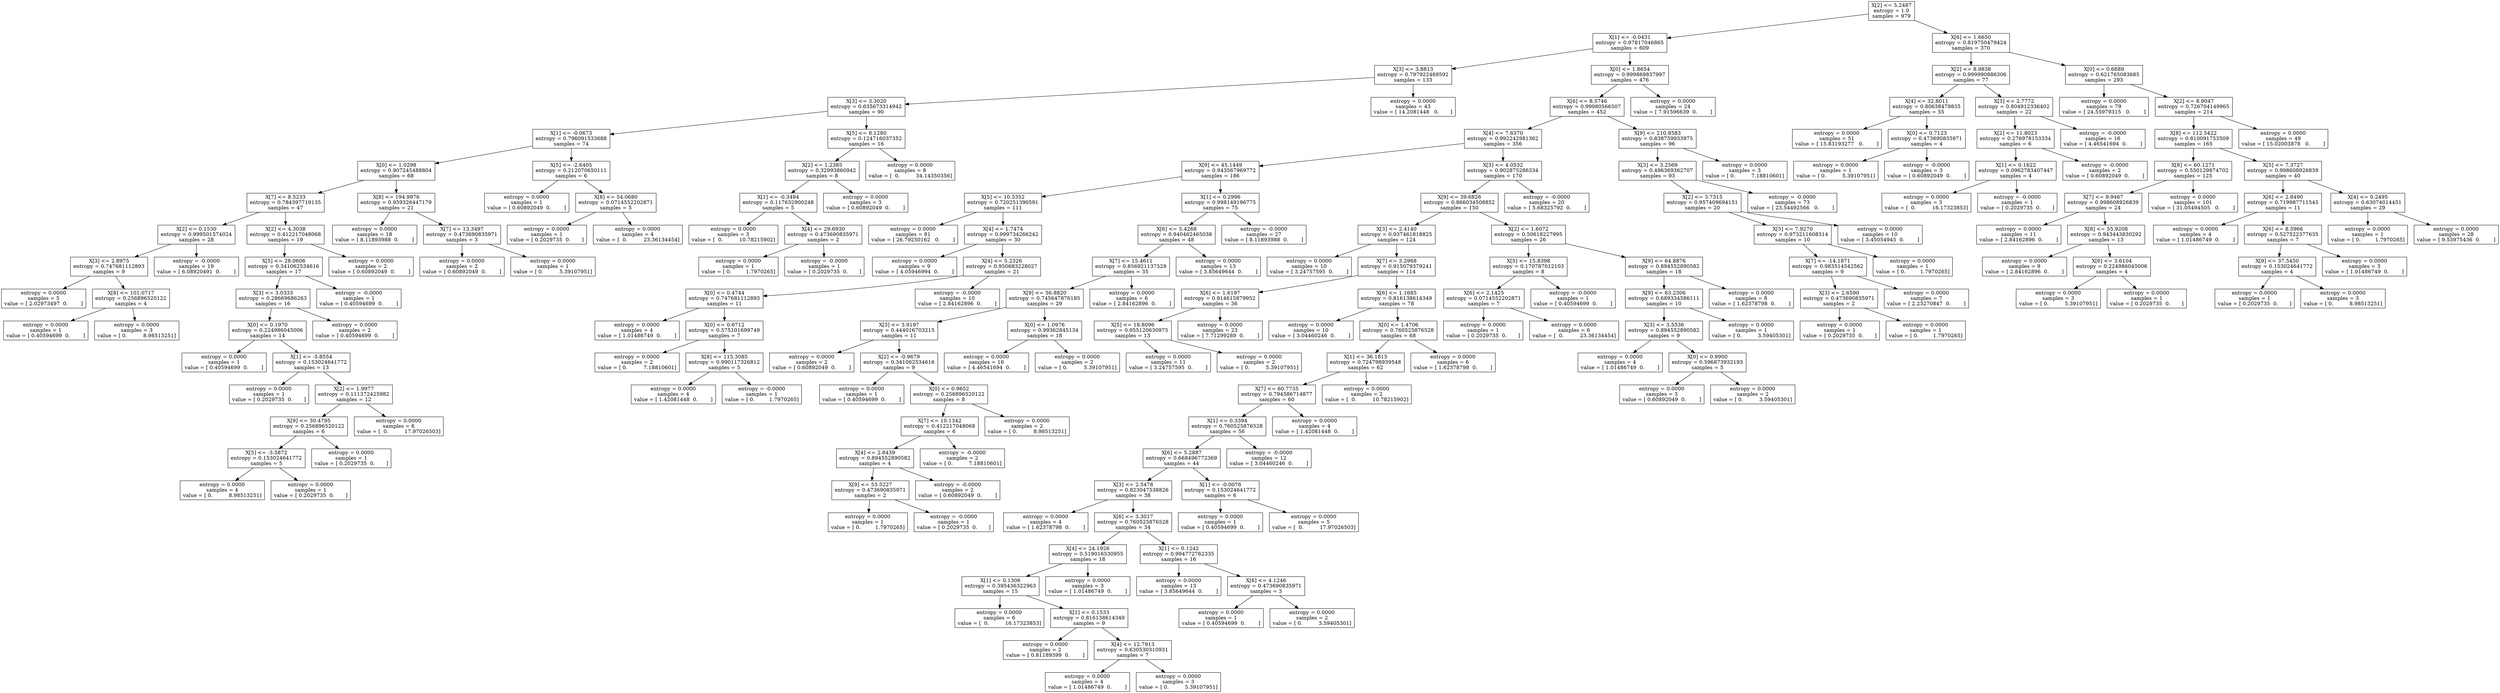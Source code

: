 digraph Tree {
0 [label="X[2] <= 5.2487\nentropy = 1.0\nsamples = 979", shape="box"] ;
1 [label="X[1] <= -0.0431\nentropy = 0.97817046865\nsamples = 609", shape="box"] ;
0 -> 1 ;
2 [label="X[3] <= 3.8813\nentropy = 0.797922469592\nsamples = 133", shape="box"] ;
1 -> 2 ;
3 [label="X[3] <= 3.3020\nentropy = 0.635673314942\nsamples = 90", shape="box"] ;
2 -> 3 ;
4 [label="X[1] <= -0.0673\nentropy = 0.796091533688\nsamples = 74", shape="box"] ;
3 -> 4 ;
5 [label="X[0] <= 1.0298\nentropy = 0.907245488804\nsamples = 68", shape="box"] ;
4 -> 5 ;
6 [label="X[7] <= 8.5233\nentropy = 0.784397719135\nsamples = 47", shape="box"] ;
5 -> 6 ;
7 [label="X[2] <= 0.1530\nentropy = 0.999501574024\nsamples = 28", shape="box"] ;
6 -> 7 ;
8 [label="X[3] <= 2.8975\nentropy = 0.747681112893\nsamples = 9", shape="box"] ;
7 -> 8 ;
9 [label="entropy = 0.0000\nsamples = 5\nvalue = [ 2.02973497  0.        ]", shape="box"] ;
8 -> 9 ;
10 [label="X[8] <= 101.0717\nentropy = 0.256896520122\nsamples = 4", shape="box"] ;
8 -> 10 ;
11 [label="entropy = 0.0000\nsamples = 1\nvalue = [ 0.40594699  0.        ]", shape="box"] ;
10 -> 11 ;
12 [label="entropy = 0.0000\nsamples = 3\nvalue = [ 0.          8.98513251]", shape="box"] ;
10 -> 12 ;
13 [label="entropy = -0.0000\nsamples = 19\nvalue = [ 6.08920491  0.        ]", shape="box"] ;
7 -> 13 ;
14 [label="X[2] <= 4.3038\nentropy = 0.412217048068\nsamples = 19", shape="box"] ;
6 -> 14 ;
15 [label="X[5] <= 28.0606\nentropy = 0.341062534616\nsamples = 17", shape="box"] ;
14 -> 15 ;
16 [label="X[3] <= 3.0333\nentropy = 0.28669686263\nsamples = 16", shape="box"] ;
15 -> 16 ;
17 [label="X[0] <= 0.1970\nentropy = 0.224986045006\nsamples = 14", shape="box"] ;
16 -> 17 ;
18 [label="entropy = 0.0000\nsamples = 1\nvalue = [ 0.40594699  0.        ]", shape="box"] ;
17 -> 18 ;
19 [label="X[1] <= -5.8554\nentropy = 0.153024641772\nsamples = 13", shape="box"] ;
17 -> 19 ;
20 [label="entropy = 0.0000\nsamples = 1\nvalue = [ 0.2029735  0.       ]", shape="box"] ;
19 -> 20 ;
21 [label="X[2] <= 1.9977\nentropy = 0.111372425982\nsamples = 12", shape="box"] ;
19 -> 21 ;
22 [label="X[9] <= 30.4795\nentropy = 0.256896520122\nsamples = 6", shape="box"] ;
21 -> 22 ;
23 [label="X[5] <= -3.5872\nentropy = 0.153024641772\nsamples = 5", shape="box"] ;
22 -> 23 ;
24 [label="entropy = 0.0000\nsamples = 4\nvalue = [ 0.          8.98513251]", shape="box"] ;
23 -> 24 ;
25 [label="entropy = 0.0000\nsamples = 1\nvalue = [ 0.2029735  0.       ]", shape="box"] ;
23 -> 25 ;
26 [label="entropy = 0.0000\nsamples = 1\nvalue = [ 0.2029735  0.       ]", shape="box"] ;
22 -> 26 ;
27 [label="entropy = 0.0000\nsamples = 6\nvalue = [  0.          17.97026503]", shape="box"] ;
21 -> 27 ;
28 [label="entropy = 0.0000\nsamples = 2\nvalue = [ 0.40594699  0.        ]", shape="box"] ;
16 -> 28 ;
29 [label="entropy = -0.0000\nsamples = 1\nvalue = [ 0.40594699  0.        ]", shape="box"] ;
15 -> 29 ;
30 [label="entropy = 0.0000\nsamples = 2\nvalue = [ 0.60892049  0.        ]", shape="box"] ;
14 -> 30 ;
31 [label="X[8] <= 194.9976\nentropy = 0.959326447179\nsamples = 21", shape="box"] ;
5 -> 31 ;
32 [label="entropy = 0.0000\nsamples = 18\nvalue = [ 8.11893988  0.        ]", shape="box"] ;
31 -> 32 ;
33 [label="X[7] <= 13.3497\nentropy = 0.473690835971\nsamples = 3", shape="box"] ;
31 -> 33 ;
34 [label="entropy = 0.0000\nsamples = 2\nvalue = [ 0.60892049  0.        ]", shape="box"] ;
33 -> 34 ;
35 [label="entropy = 0.0000\nsamples = 1\nvalue = [ 0.          5.39107951]", shape="box"] ;
33 -> 35 ;
36 [label="X[5] <= -2.6405\nentropy = 0.212070650111\nsamples = 6", shape="box"] ;
4 -> 36 ;
37 [label="entropy = 0.0000\nsamples = 1\nvalue = [ 0.60892049  0.        ]", shape="box"] ;
36 -> 37 ;
38 [label="X[8] <= 54.0680\nentropy = 0.0714552202871\nsamples = 5", shape="box"] ;
36 -> 38 ;
39 [label="entropy = 0.0000\nsamples = 1\nvalue = [ 0.2029735  0.       ]", shape="box"] ;
38 -> 39 ;
40 [label="entropy = 0.0000\nsamples = 4\nvalue = [  0.          23.36134454]", shape="box"] ;
38 -> 40 ;
41 [label="X[5] <= 8.1280\nentropy = 0.124716037352\nsamples = 16", shape="box"] ;
3 -> 41 ;
42 [label="X[2] <= 1.2385\nentropy = 0.32993860942\nsamples = 8", shape="box"] ;
41 -> 42 ;
43 [label="X[1] <= -0.3484\nentropy = 0.117632900248\nsamples = 5", shape="box"] ;
42 -> 43 ;
44 [label="entropy = 0.0000\nsamples = 3\nvalue = [  0.          10.78215902]", shape="box"] ;
43 -> 44 ;
45 [label="X[4] <= 29.6930\nentropy = 0.473690835971\nsamples = 2", shape="box"] ;
43 -> 45 ;
46 [label="entropy = 0.0000\nsamples = 1\nvalue = [ 0.         1.7970265]", shape="box"] ;
45 -> 46 ;
47 [label="entropy = -0.0000\nsamples = 1\nvalue = [ 0.2029735  0.       ]", shape="box"] ;
45 -> 47 ;
48 [label="entropy = 0.0000\nsamples = 3\nvalue = [ 0.60892049  0.        ]", shape="box"] ;
42 -> 48 ;
49 [label="entropy = 0.0000\nsamples = 8\nvalue = [  0.          34.14350356]", shape="box"] ;
41 -> 49 ;
50 [label="entropy = 0.0000\nsamples = 43\nvalue = [ 14.2081448   0.       ]", shape="box"] ;
2 -> 50 ;
51 [label="X[0] <= 1.8654\nentropy = 0.999869837997\nsamples = 476", shape="box"] ;
1 -> 51 ;
52 [label="X[6] <= 8.5746\nentropy = 0.99980566507\nsamples = 452", shape="box"] ;
51 -> 52 ;
53 [label="X[4] <= 7.6370\nentropy = 0.992242981362\nsamples = 356", shape="box"] ;
52 -> 53 ;
54 [label="X[9] <= 45.1449\nentropy = 0.943567969772\nsamples = 186", shape="box"] ;
53 -> 54 ;
55 [label="X[5] <= 10.5352\nentropy = 0.720251390591\nsamples = 111", shape="box"] ;
54 -> 55 ;
56 [label="entropy = 0.0000\nsamples = 81\nvalue = [ 26.79250162   0.        ]", shape="box"] ;
55 -> 56 ;
57 [label="X[4] <= 1.7474\nentropy = 0.999734266242\nsamples = 30", shape="box"] ;
55 -> 57 ;
58 [label="entropy = 0.0000\nsamples = 9\nvalue = [ 4.05946994  0.        ]", shape="box"] ;
57 -> 58 ;
59 [label="X[4] <= 5.2326\nentropy = 0.950683228027\nsamples = 21", shape="box"] ;
57 -> 59 ;
60 [label="X[0] <= 0.4744\nentropy = 0.747681112893\nsamples = 11", shape="box"] ;
59 -> 60 ;
61 [label="entropy = 0.0000\nsamples = 4\nvalue = [ 1.01486749  0.        ]", shape="box"] ;
60 -> 61 ;
62 [label="X[0] <= 0.6712\nentropy = 0.575101699749\nsamples = 7", shape="box"] ;
60 -> 62 ;
63 [label="entropy = 0.0000\nsamples = 2\nvalue = [ 0.          7.18810601]", shape="box"] ;
62 -> 63 ;
64 [label="X[8] <= 115.3085\nentropy = 0.990117326812\nsamples = 5", shape="box"] ;
62 -> 64 ;
65 [label="entropy = 0.0000\nsamples = 4\nvalue = [ 1.42081448  0.        ]", shape="box"] ;
64 -> 65 ;
66 [label="entropy = -0.0000\nsamples = 1\nvalue = [ 0.         1.7970265]", shape="box"] ;
64 -> 66 ;
67 [label="entropy = -0.0000\nsamples = 10\nvalue = [ 2.84162896  0.        ]", shape="box"] ;
59 -> 67 ;
68 [label="X[1] <= 0.2996\nentropy = 0.998149196775\nsamples = 75", shape="box"] ;
54 -> 68 ;
69 [label="X[6] <= 5.4268\nentropy = 0.940462465038\nsamples = 48", shape="box"] ;
68 -> 69 ;
70 [label="X[7] <= 15.4611\nentropy = 0.856921137529\nsamples = 35", shape="box"] ;
69 -> 70 ;
71 [label="X[9] <= 56.8820\nentropy = 0.745647876185\nsamples = 29", shape="box"] ;
70 -> 71 ;
72 [label="X[3] <= 3.9197\nentropy = 0.444016703215\nsamples = 11", shape="box"] ;
71 -> 72 ;
73 [label="entropy = 0.0000\nsamples = 2\nvalue = [ 0.60892049  0.        ]", shape="box"] ;
72 -> 73 ;
74 [label="X[2] <= -0.9679\nentropy = 0.341062534616\nsamples = 9", shape="box"] ;
72 -> 74 ;
75 [label="entropy = 0.0000\nsamples = 1\nvalue = [ 0.40594699  0.        ]", shape="box"] ;
74 -> 75 ;
76 [label="X[0] <= 0.9652\nentropy = 0.256896520122\nsamples = 8", shape="box"] ;
74 -> 76 ;
77 [label="X[7] <= 10.1342\nentropy = 0.412217048068\nsamples = 6", shape="box"] ;
76 -> 77 ;
78 [label="X[4] <= 2.8439\nentropy = 0.894552890582\nsamples = 4", shape="box"] ;
77 -> 78 ;
79 [label="X[9] <= 53.5227\nentropy = 0.473690835971\nsamples = 2", shape="box"] ;
78 -> 79 ;
80 [label="entropy = 0.0000\nsamples = 1\nvalue = [ 0.         1.7970265]", shape="box"] ;
79 -> 80 ;
81 [label="entropy = -0.0000\nsamples = 1\nvalue = [ 0.2029735  0.       ]", shape="box"] ;
79 -> 81 ;
82 [label="entropy = -0.0000\nsamples = 2\nvalue = [ 0.60892049  0.        ]", shape="box"] ;
78 -> 82 ;
83 [label="entropy = -0.0000\nsamples = 2\nvalue = [ 0.          7.18810601]", shape="box"] ;
77 -> 83 ;
84 [label="entropy = 0.0000\nsamples = 2\nvalue = [ 0.          8.98513251]", shape="box"] ;
76 -> 84 ;
85 [label="X[0] <= 1.0976\nentropy = 0.99362845134\nsamples = 18", shape="box"] ;
71 -> 85 ;
86 [label="entropy = 0.0000\nsamples = 16\nvalue = [ 4.46541694  0.        ]", shape="box"] ;
85 -> 86 ;
87 [label="entropy = 0.0000\nsamples = 2\nvalue = [ 0.          5.39107951]", shape="box"] ;
85 -> 87 ;
88 [label="entropy = 0.0000\nsamples = 6\nvalue = [ 2.84162896  0.        ]", shape="box"] ;
70 -> 88 ;
89 [label="entropy = 0.0000\nsamples = 13\nvalue = [ 3.85649644  0.        ]", shape="box"] ;
69 -> 89 ;
90 [label="entropy = -0.0000\nsamples = 27\nvalue = [ 8.11893988  0.        ]", shape="box"] ;
68 -> 90 ;
91 [label="X[3] <= 4.0532\nentropy = 0.902875286334\nsamples = 170", shape="box"] ;
53 -> 91 ;
92 [label="X[9] <= 39.6826\nentropy = 0.866034508852\nsamples = 150", shape="box"] ;
91 -> 92 ;
93 [label="X[3] <= 2.4140\nentropy = 0.937461818825\nsamples = 124", shape="box"] ;
92 -> 93 ;
94 [label="entropy = 0.0000\nsamples = 10\nvalue = [ 3.24757595  0.        ]", shape="box"] ;
93 -> 94 ;
95 [label="X[7] <= 3.2968\nentropy = 0.915079379241\nsamples = 114", shape="box"] ;
93 -> 95 ;
96 [label="X[6] <= 1.6197\nentropy = 0.914615879952\nsamples = 36", shape="box"] ;
95 -> 96 ;
97 [label="X[5] <= 18.8096\nentropy = 0.955120630975\nsamples = 13", shape="box"] ;
96 -> 97 ;
98 [label="entropy = 0.0000\nsamples = 11\nvalue = [ 3.24757595  0.        ]", shape="box"] ;
97 -> 98 ;
99 [label="entropy = 0.0000\nsamples = 2\nvalue = [ 0.          5.39107951]", shape="box"] ;
97 -> 99 ;
100 [label="entropy = 0.0000\nsamples = 23\nvalue = [ 7.71299289  0.        ]", shape="box"] ;
96 -> 100 ;
101 [label="X[6] <= 1.1685\nentropy = 0.816138614349\nsamples = 78", shape="box"] ;
95 -> 101 ;
102 [label="entropy = 0.0000\nsamples = 10\nvalue = [ 3.04460246  0.        ]", shape="box"] ;
101 -> 102 ;
103 [label="X[0] <= 1.4706\nentropy = 0.760525876528\nsamples = 68", shape="box"] ;
101 -> 103 ;
104 [label="X[1] <= 36.1815\nentropy = 0.724798939548\nsamples = 62", shape="box"] ;
103 -> 104 ;
105 [label="X[7] <= 60.7735\nentropy = 0.794586714877\nsamples = 60", shape="box"] ;
104 -> 105 ;
106 [label="X[1] <= 0.3394\nentropy = 0.760525876528\nsamples = 56", shape="box"] ;
105 -> 106 ;
107 [label="X[6] <= 5.2887\nentropy = 0.668496772369\nsamples = 44", shape="box"] ;
106 -> 107 ;
108 [label="X[3] <= 2.5478\nentropy = 0.823047538826\nsamples = 38", shape="box"] ;
107 -> 108 ;
109 [label="entropy = 0.0000\nsamples = 4\nvalue = [ 1.62378798  0.        ]", shape="box"] ;
108 -> 109 ;
110 [label="X[6] <= 3.3017\nentropy = 0.760525876528\nsamples = 34", shape="box"] ;
108 -> 110 ;
111 [label="X[4] <= 24.1926\nentropy = 0.519016530955\nsamples = 18", shape="box"] ;
110 -> 111 ;
112 [label="X[1] <= 0.1306\nentropy = 0.395436322963\nsamples = 15", shape="box"] ;
111 -> 112 ;
113 [label="entropy = 0.0000\nsamples = 6\nvalue = [  0.          16.17323853]", shape="box"] ;
112 -> 113 ;
114 [label="X[1] <= 0.1533\nentropy = 0.816138614349\nsamples = 9", shape="box"] ;
112 -> 114 ;
115 [label="entropy = 0.0000\nsamples = 2\nvalue = [ 0.81189399  0.        ]", shape="box"] ;
114 -> 115 ;
116 [label="X[4] <= 12.7913\nentropy = 0.630530310931\nsamples = 7", shape="box"] ;
114 -> 116 ;
117 [label="entropy = 0.0000\nsamples = 4\nvalue = [ 1.01486749  0.        ]", shape="box"] ;
116 -> 117 ;
118 [label="entropy = 0.0000\nsamples = 3\nvalue = [ 0.          5.39107951]", shape="box"] ;
116 -> 118 ;
119 [label="entropy = 0.0000\nsamples = 3\nvalue = [ 1.01486749  0.        ]", shape="box"] ;
111 -> 119 ;
120 [label="X[1] <= 0.1242\nentropy = 0.994772762335\nsamples = 16", shape="box"] ;
110 -> 120 ;
121 [label="entropy = 0.0000\nsamples = 13\nvalue = [ 3.85649644  0.        ]", shape="box"] ;
120 -> 121 ;
122 [label="X[6] <= 4.1246\nentropy = 0.473690835971\nsamples = 3", shape="box"] ;
120 -> 122 ;
123 [label="entropy = 0.0000\nsamples = 1\nvalue = [ 0.40594699  0.        ]", shape="box"] ;
122 -> 123 ;
124 [label="entropy = 0.0000\nsamples = 2\nvalue = [ 0.          3.59405301]", shape="box"] ;
122 -> 124 ;
125 [label="X[1] <= -0.0076\nentropy = 0.153024641772\nsamples = 6", shape="box"] ;
107 -> 125 ;
126 [label="entropy = 0.0000\nsamples = 1\nvalue = [ 0.40594699  0.        ]", shape="box"] ;
125 -> 126 ;
127 [label="entropy = 0.0000\nsamples = 5\nvalue = [  0.          17.97026503]", shape="box"] ;
125 -> 127 ;
128 [label="entropy = -0.0000\nsamples = 12\nvalue = [ 3.04460246  0.        ]", shape="box"] ;
106 -> 128 ;
129 [label="entropy = 0.0000\nsamples = 4\nvalue = [ 1.42081448  0.        ]", shape="box"] ;
105 -> 129 ;
130 [label="entropy = 0.0000\nsamples = 2\nvalue = [  0.          10.78215902]", shape="box"] ;
104 -> 130 ;
131 [label="entropy = 0.0000\nsamples = 6\nvalue = [ 1.62378798  0.        ]", shape="box"] ;
103 -> 131 ;
132 [label="X[2] <= 1.6072\nentropy = 0.50618227995\nsamples = 26", shape="box"] ;
92 -> 132 ;
133 [label="X[5] <= 15.8398\nentropy = 0.170787012103\nsamples = 8", shape="box"] ;
132 -> 133 ;
134 [label="X[6] <= 2.1425\nentropy = 0.0714552202871\nsamples = 7", shape="box"] ;
133 -> 134 ;
135 [label="entropy = 0.0000\nsamples = 1\nvalue = [ 0.2029735  0.       ]", shape="box"] ;
134 -> 135 ;
136 [label="entropy = 0.0000\nsamples = 6\nvalue = [  0.          23.36134454]", shape="box"] ;
134 -> 136 ;
137 [label="entropy = -0.0000\nsamples = 1\nvalue = [ 0.40594699  0.        ]", shape="box"] ;
133 -> 137 ;
138 [label="X[9] <= 64.8876\nentropy = 0.894552890582\nsamples = 18", shape="box"] ;
132 -> 138 ;
139 [label="X[9] <= 63.2306\nentropy = 0.689334586111\nsamples = 10", shape="box"] ;
138 -> 139 ;
140 [label="X[3] <= 3.5536\nentropy = 0.894552890582\nsamples = 9", shape="box"] ;
139 -> 140 ;
141 [label="entropy = 0.0000\nsamples = 4\nvalue = [ 1.01486749  0.        ]", shape="box"] ;
140 -> 141 ;
142 [label="X[0] <= 0.9900\nentropy = 0.596873932193\nsamples = 5", shape="box"] ;
140 -> 142 ;
143 [label="entropy = 0.0000\nsamples = 3\nvalue = [ 0.60892049  0.        ]", shape="box"] ;
142 -> 143 ;
144 [label="entropy = 0.0000\nsamples = 2\nvalue = [ 0.          3.59405301]", shape="box"] ;
142 -> 144 ;
145 [label="entropy = 0.0000\nsamples = 1\nvalue = [ 0.          3.59405301]", shape="box"] ;
139 -> 145 ;
146 [label="entropy = 0.0000\nsamples = 8\nvalue = [ 1.62378798  0.        ]", shape="box"] ;
138 -> 146 ;
147 [label="entropy = -0.0000\nsamples = 20\nvalue = [ 5.68325792  0.        ]", shape="box"] ;
91 -> 147 ;
148 [label="X[9] <= 210.8583\nentropy = 0.838759933975\nsamples = 96", shape="box"] ;
52 -> 148 ;
149 [label="X[3] <= 3.2569\nentropy = 0.496369362707\nsamples = 93", shape="box"] ;
148 -> 149 ;
150 [label="X[2] <= 3.7315\nentropy = 0.957409694151\nsamples = 20", shape="box"] ;
149 -> 150 ;
151 [label="X[5] <= 7.9270\nentropy = 0.973211608314\nsamples = 10", shape="box"] ;
150 -> 151 ;
152 [label="X[7] <= -14.1871\nentropy = 0.983514542562\nsamples = 9", shape="box"] ;
151 -> 152 ;
153 [label="X[3] <= 2.6590\nentropy = 0.473690835971\nsamples = 2", shape="box"] ;
152 -> 153 ;
154 [label="entropy = 0.0000\nsamples = 1\nvalue = [ 0.2029735  0.       ]", shape="box"] ;
153 -> 154 ;
155 [label="entropy = 0.0000\nsamples = 1\nvalue = [ 0.         1.7970265]", shape="box"] ;
153 -> 155 ;
156 [label="entropy = 0.0000\nsamples = 7\nvalue = [ 2.23270847  0.        ]", shape="box"] ;
152 -> 156 ;
157 [label="entropy = 0.0000\nsamples = 1\nvalue = [ 0.         1.7970265]", shape="box"] ;
151 -> 157 ;
158 [label="entropy = 0.0000\nsamples = 10\nvalue = [ 3.45054945  0.        ]", shape="box"] ;
150 -> 158 ;
159 [label="entropy = -0.0000\nsamples = 73\nvalue = [ 23.54492566   0.        ]", shape="box"] ;
149 -> 159 ;
160 [label="entropy = 0.0000\nsamples = 3\nvalue = [ 0.          7.18810601]", shape="box"] ;
148 -> 160 ;
161 [label="entropy = 0.0000\nsamples = 24\nvalue = [ 7.91596639  0.        ]", shape="box"] ;
51 -> 161 ;
162 [label="X[6] <= 1.6650\nentropy = 0.819750479424\nsamples = 370", shape="box"] ;
0 -> 162 ;
163 [label="X[2] <= 8.9838\nentropy = 0.999990886306\nsamples = 77", shape="box"] ;
162 -> 163 ;
164 [label="X[4] <= 32.8011\nentropy = 0.80638479835\nsamples = 55", shape="box"] ;
163 -> 164 ;
165 [label="entropy = 0.0000\nsamples = 51\nvalue = [ 15.83193277   0.        ]", shape="box"] ;
164 -> 165 ;
166 [label="X[0] <= 0.7123\nentropy = 0.473690835971\nsamples = 4", shape="box"] ;
164 -> 166 ;
167 [label="entropy = 0.0000\nsamples = 1\nvalue = [ 0.          5.39107951]", shape="box"] ;
166 -> 167 ;
168 [label="entropy = -0.0000\nsamples = 3\nvalue = [ 0.60892049  0.        ]", shape="box"] ;
166 -> 168 ;
169 [label="X[3] <= 2.7772\nentropy = 0.804912336402\nsamples = 22", shape="box"] ;
163 -> 169 ;
170 [label="X[2] <= 11.8023\nentropy = 0.276978153334\nsamples = 6", shape="box"] ;
169 -> 170 ;
171 [label="X[1] <= 0.1622\nentropy = 0.0962783407447\nsamples = 4", shape="box"] ;
170 -> 171 ;
172 [label="entropy = 0.0000\nsamples = 3\nvalue = [  0.          16.17323853]", shape="box"] ;
171 -> 172 ;
173 [label="entropy = -0.0000\nsamples = 1\nvalue = [ 0.2029735  0.       ]", shape="box"] ;
171 -> 173 ;
174 [label="entropy = -0.0000\nsamples = 2\nvalue = [ 0.60892049  0.        ]", shape="box"] ;
170 -> 174 ;
175 [label="entropy = -0.0000\nsamples = 16\nvalue = [ 4.46541694  0.        ]", shape="box"] ;
169 -> 175 ;
176 [label="X[0] <= 0.6689\nentropy = 0.621765083685\nsamples = 293", shape="box"] ;
162 -> 176 ;
177 [label="entropy = 0.0000\nsamples = 79\nvalue = [ 24.55979315   0.        ]", shape="box"] ;
176 -> 177 ;
178 [label="X[2] <= 8.9047\nentropy = 0.726704149965\nsamples = 214", shape="box"] ;
176 -> 178 ;
179 [label="X[8] <= 112.5422\nentropy = 0.810091753509\nsamples = 165", shape="box"] ;
178 -> 179 ;
180 [label="X[8] <= 60.1271\nentropy = 0.550129874702\nsamples = 125", shape="box"] ;
179 -> 180 ;
181 [label="X[7] <= 9.9467\nentropy = 0.998608926839\nsamples = 24", shape="box"] ;
180 -> 181 ;
182 [label="entropy = 0.0000\nsamples = 11\nvalue = [ 2.84162896  0.        ]", shape="box"] ;
181 -> 182 ;
183 [label="X[8] <= 55.9208\nentropy = 0.943443830292\nsamples = 13", shape="box"] ;
181 -> 183 ;
184 [label="entropy = 0.0000\nsamples = 9\nvalue = [ 2.84162896  0.        ]", shape="box"] ;
183 -> 184 ;
185 [label="X[6] <= 3.6104\nentropy = 0.224986045006\nsamples = 4", shape="box"] ;
183 -> 185 ;
186 [label="entropy = 0.0000\nsamples = 3\nvalue = [ 0.          5.39107951]", shape="box"] ;
185 -> 186 ;
187 [label="entropy = 0.0000\nsamples = 1\nvalue = [ 0.2029735  0.       ]", shape="box"] ;
185 -> 187 ;
188 [label="entropy = 0.0000\nsamples = 101\nvalue = [ 31.05494505   0.        ]", shape="box"] ;
180 -> 188 ;
189 [label="X[5] <= 7.3727\nentropy = 0.998608926839\nsamples = 40", shape="box"] ;
179 -> 189 ;
190 [label="X[6] <= 2.8490\nentropy = 0.719987711545\nsamples = 11", shape="box"] ;
189 -> 190 ;
191 [label="entropy = 0.0000\nsamples = 4\nvalue = [ 1.01486749  0.        ]", shape="box"] ;
190 -> 191 ;
192 [label="X[6] <= 8.5966\nentropy = 0.527522377635\nsamples = 7", shape="box"] ;
190 -> 192 ;
193 [label="X[9] <= 37.5450\nentropy = 0.153024641772\nsamples = 4", shape="box"] ;
192 -> 193 ;
194 [label="entropy = 0.0000\nsamples = 1\nvalue = [ 0.2029735  0.       ]", shape="box"] ;
193 -> 194 ;
195 [label="entropy = 0.0000\nsamples = 3\nvalue = [ 0.          8.98513251]", shape="box"] ;
193 -> 195 ;
196 [label="entropy = 0.0000\nsamples = 3\nvalue = [ 1.01486749  0.        ]", shape="box"] ;
192 -> 196 ;
197 [label="X[4] <= 0.2495\nentropy = 0.63074014451\nsamples = 29", shape="box"] ;
189 -> 197 ;
198 [label="entropy = 0.0000\nsamples = 1\nvalue = [ 0.         1.7970265]", shape="box"] ;
197 -> 198 ;
199 [label="entropy = 0.0000\nsamples = 28\nvalue = [ 9.53975436  0.        ]", shape="box"] ;
197 -> 199 ;
200 [label="entropy = 0.0000\nsamples = 49\nvalue = [ 15.02003878   0.        ]", shape="box"] ;
178 -> 200 ;
}